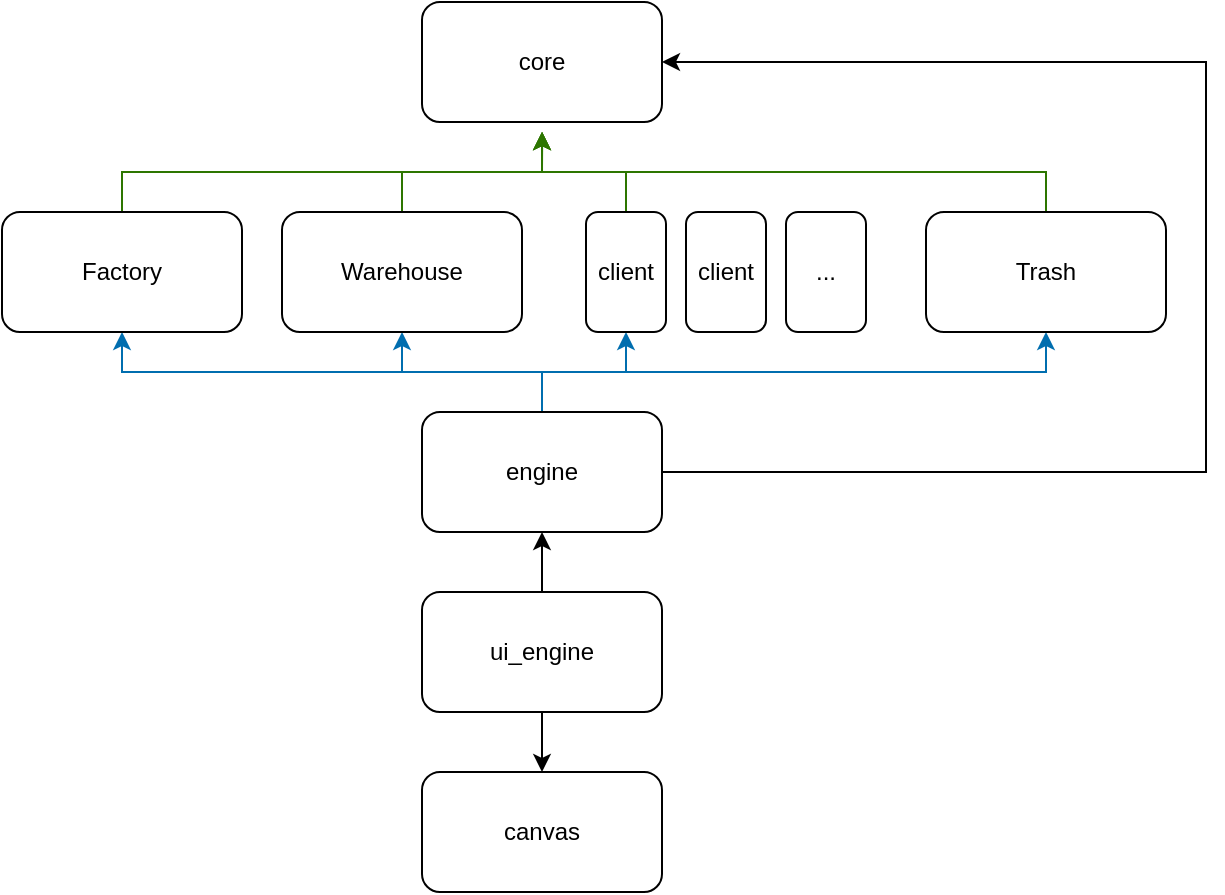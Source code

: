 <mxfile version="15.4.0" type="device"><diagram id="tfaq3eM1EqafpgtUgI_A" name="Page-1"><mxGraphModel dx="1212" dy="814" grid="1" gridSize="10" guides="1" tooltips="1" connect="1" arrows="1" fold="1" page="1" pageScale="1" pageWidth="850" pageHeight="1100" math="0" shadow="0"><root><mxCell id="0"/><mxCell id="1" parent="0"/><mxCell id="BC8Cpg4bdjsrHJsA2u1C-13" style="edgeStyle=orthogonalEdgeStyle;rounded=0;orthogonalLoop=1;jettySize=auto;html=1;" parent="1" source="BC8Cpg4bdjsrHJsA2u1C-1" target="BC8Cpg4bdjsrHJsA2u1C-2" edge="1"><mxGeometry relative="1" as="geometry"/></mxCell><mxCell id="BC8Cpg4bdjsrHJsA2u1C-43" style="edgeStyle=orthogonalEdgeStyle;rounded=0;orthogonalLoop=1;jettySize=auto;html=1;" parent="1" source="BC8Cpg4bdjsrHJsA2u1C-1" target="BC8Cpg4bdjsrHJsA2u1C-24" edge="1"><mxGeometry relative="1" as="geometry"/></mxCell><mxCell id="BC8Cpg4bdjsrHJsA2u1C-1" value="ui_engine" style="rounded=1;whiteSpace=wrap;html=1;" parent="1" vertex="1"><mxGeometry x="1208" y="623" width="120" height="60" as="geometry"/></mxCell><mxCell id="BC8Cpg4bdjsrHJsA2u1C-9" style="edgeStyle=orthogonalEdgeStyle;rounded=0;orthogonalLoop=1;jettySize=auto;html=1;fillColor=#1ba1e2;strokeColor=#006EAF;" parent="1" source="BC8Cpg4bdjsrHJsA2u1C-2" target="BC8Cpg4bdjsrHJsA2u1C-7" edge="1"><mxGeometry relative="1" as="geometry"><Array as="points"><mxPoint x="1268" y="513"/><mxPoint x="1058" y="513"/></Array></mxGeometry></mxCell><mxCell id="BC8Cpg4bdjsrHJsA2u1C-10" style="edgeStyle=orthogonalEdgeStyle;rounded=0;orthogonalLoop=1;jettySize=auto;html=1;fillColor=#1ba1e2;strokeColor=#006EAF;" parent="1" source="BC8Cpg4bdjsrHJsA2u1C-2" target="BC8Cpg4bdjsrHJsA2u1C-8" edge="1"><mxGeometry relative="1" as="geometry"/></mxCell><mxCell id="BC8Cpg4bdjsrHJsA2u1C-11" style="edgeStyle=orthogonalEdgeStyle;rounded=0;orthogonalLoop=1;jettySize=auto;html=1;fillColor=#1ba1e2;strokeColor=#006EAF;" parent="1" source="BC8Cpg4bdjsrHJsA2u1C-2" target="BC8Cpg4bdjsrHJsA2u1C-4" edge="1"><mxGeometry relative="1" as="geometry"/></mxCell><mxCell id="BC8Cpg4bdjsrHJsA2u1C-12" style="edgeStyle=orthogonalEdgeStyle;rounded=0;orthogonalLoop=1;jettySize=auto;html=1;fillColor=#1ba1e2;strokeColor=#006EAF;" parent="1" source="BC8Cpg4bdjsrHJsA2u1C-2" target="BC8Cpg4bdjsrHJsA2u1C-3" edge="1"><mxGeometry relative="1" as="geometry"><Array as="points"><mxPoint x="1268" y="513"/><mxPoint x="1520" y="513"/></Array></mxGeometry></mxCell><mxCell id="BC8Cpg4bdjsrHJsA2u1C-46" style="edgeStyle=orthogonalEdgeStyle;rounded=0;orthogonalLoop=1;jettySize=auto;html=1;entryX=1;entryY=0.5;entryDx=0;entryDy=0;" parent="1" source="BC8Cpg4bdjsrHJsA2u1C-2" target="BC8Cpg4bdjsrHJsA2u1C-6" edge="1"><mxGeometry relative="1" as="geometry"><Array as="points"><mxPoint x="1600" y="563"/><mxPoint x="1600" y="358"/></Array></mxGeometry></mxCell><mxCell id="BC8Cpg4bdjsrHJsA2u1C-2" value="engine" style="rounded=1;whiteSpace=wrap;html=1;" parent="1" vertex="1"><mxGeometry x="1208" y="533" width="120" height="60" as="geometry"/></mxCell><mxCell id="BC8Cpg4bdjsrHJsA2u1C-29" style="edgeStyle=orthogonalEdgeStyle;rounded=0;orthogonalLoop=1;jettySize=auto;html=1;fillColor=#60a917;strokeColor=#2D7600;" parent="1" source="BC8Cpg4bdjsrHJsA2u1C-3" edge="1"><mxGeometry relative="1" as="geometry"><mxPoint x="1268.034" y="393" as="targetPoint"/><Array as="points"><mxPoint x="1520" y="413"/><mxPoint x="1268" y="413"/></Array></mxGeometry></mxCell><mxCell id="BC8Cpg4bdjsrHJsA2u1C-3" value="Trash" style="rounded=1;whiteSpace=wrap;html=1;" parent="1" vertex="1"><mxGeometry x="1460" y="433" width="120" height="60" as="geometry"/></mxCell><mxCell id="BC8Cpg4bdjsrHJsA2u1C-28" style="edgeStyle=orthogonalEdgeStyle;rounded=0;orthogonalLoop=1;jettySize=auto;html=1;fillColor=#60a917;strokeColor=#2D7600;" parent="1" source="BC8Cpg4bdjsrHJsA2u1C-4" edge="1"><mxGeometry relative="1" as="geometry"><mxPoint x="1268.034" y="393" as="targetPoint"/><Array as="points"><mxPoint x="1310" y="413"/><mxPoint x="1268" y="413"/></Array></mxGeometry></mxCell><mxCell id="BC8Cpg4bdjsrHJsA2u1C-4" value="client" style="rounded=1;whiteSpace=wrap;html=1;" parent="1" vertex="1"><mxGeometry x="1290" y="433" width="40" height="60" as="geometry"/></mxCell><mxCell id="BC8Cpg4bdjsrHJsA2u1C-6" value="core" style="rounded=1;whiteSpace=wrap;html=1;" parent="1" vertex="1"><mxGeometry x="1208" y="328" width="120" height="60" as="geometry"/></mxCell><mxCell id="BC8Cpg4bdjsrHJsA2u1C-32" style="edgeStyle=orthogonalEdgeStyle;rounded=0;orthogonalLoop=1;jettySize=auto;html=1;entryX=0.5;entryY=1;entryDx=0;entryDy=0;fillColor=#60a917;strokeColor=#2D7600;" parent="1" source="BC8Cpg4bdjsrHJsA2u1C-7" edge="1"><mxGeometry relative="1" as="geometry"><mxPoint x="1268.0" y="393" as="targetPoint"/><Array as="points"><mxPoint x="1058" y="413"/><mxPoint x="1268" y="413"/></Array></mxGeometry></mxCell><mxCell id="BC8Cpg4bdjsrHJsA2u1C-7" value="Factory" style="rounded=1;whiteSpace=wrap;html=1;" parent="1" vertex="1"><mxGeometry x="998" y="433" width="120" height="60" as="geometry"/></mxCell><mxCell id="BC8Cpg4bdjsrHJsA2u1C-27" style="edgeStyle=orthogonalEdgeStyle;rounded=0;orthogonalLoop=1;jettySize=auto;html=1;fillColor=#60a917;strokeColor=#2D7600;" parent="1" source="BC8Cpg4bdjsrHJsA2u1C-8" edge="1"><mxGeometry relative="1" as="geometry"><mxPoint x="1268.034" y="393" as="targetPoint"/><Array as="points"><mxPoint x="1198" y="413"/><mxPoint x="1268" y="413"/></Array></mxGeometry></mxCell><mxCell id="BC8Cpg4bdjsrHJsA2u1C-8" value="Warehouse" style="rounded=1;whiteSpace=wrap;html=1;" parent="1" vertex="1"><mxGeometry x="1138" y="433" width="120" height="60" as="geometry"/></mxCell><mxCell id="BC8Cpg4bdjsrHJsA2u1C-24" value="canvas" style="rounded=1;whiteSpace=wrap;html=1;" parent="1" vertex="1"><mxGeometry x="1208" y="713" width="120" height="60" as="geometry"/></mxCell><mxCell id="fF1q87_PS3uHPE2NBJgt-1" value="client" style="rounded=1;whiteSpace=wrap;html=1;" vertex="1" parent="1"><mxGeometry x="1340" y="433" width="40" height="60" as="geometry"/></mxCell><mxCell id="fF1q87_PS3uHPE2NBJgt-2" value="..." style="rounded=1;whiteSpace=wrap;html=1;" vertex="1" parent="1"><mxGeometry x="1390" y="433" width="40" height="60" as="geometry"/></mxCell></root></mxGraphModel></diagram></mxfile>